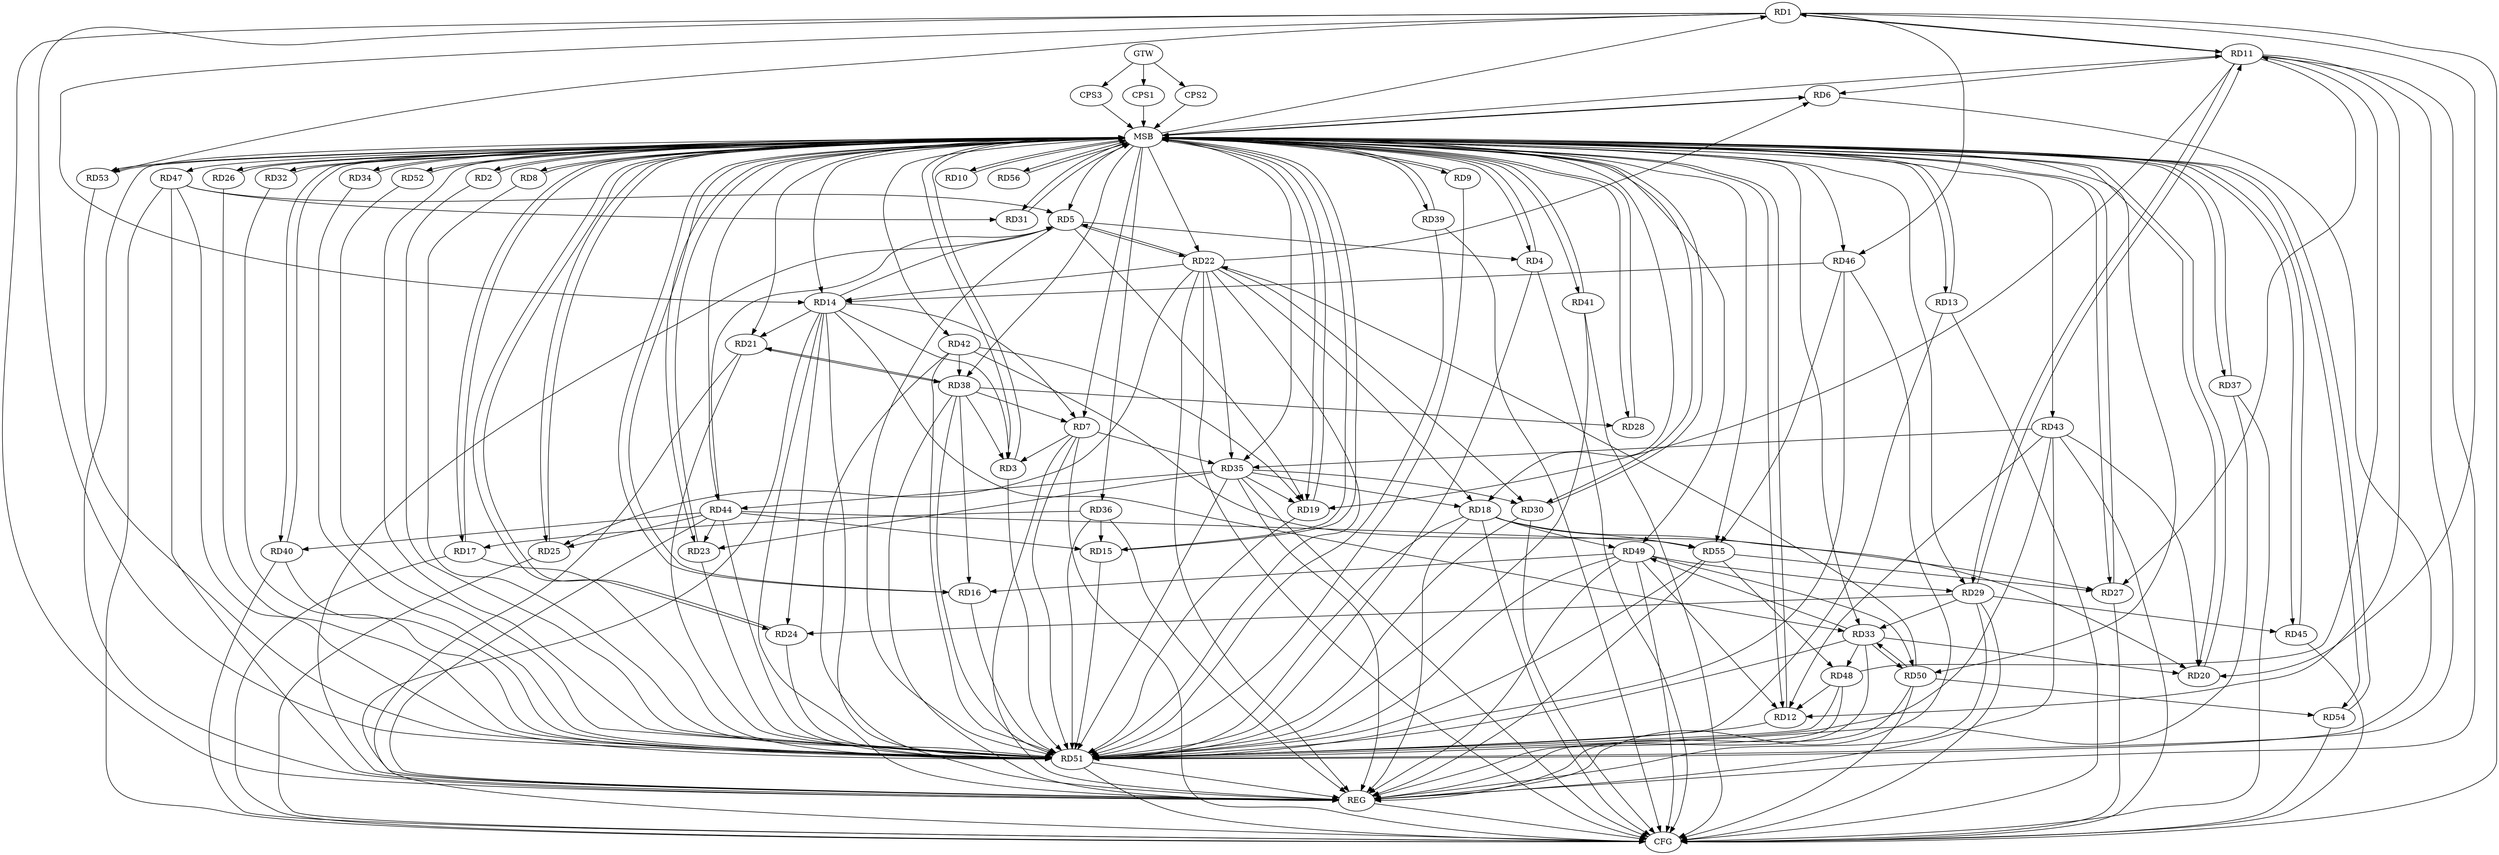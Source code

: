 strict digraph G {
  RD1 [ label="RD1" ];
  RD2 [ label="RD2" ];
  RD3 [ label="RD3" ];
  RD4 [ label="RD4" ];
  RD5 [ label="RD5" ];
  RD6 [ label="RD6" ];
  RD7 [ label="RD7" ];
  RD8 [ label="RD8" ];
  RD9 [ label="RD9" ];
  RD10 [ label="RD10" ];
  RD11 [ label="RD11" ];
  RD12 [ label="RD12" ];
  RD13 [ label="RD13" ];
  RD14 [ label="RD14" ];
  RD15 [ label="RD15" ];
  RD16 [ label="RD16" ];
  RD17 [ label="RD17" ];
  RD18 [ label="RD18" ];
  RD19 [ label="RD19" ];
  RD20 [ label="RD20" ];
  RD21 [ label="RD21" ];
  RD22 [ label="RD22" ];
  RD23 [ label="RD23" ];
  RD24 [ label="RD24" ];
  RD25 [ label="RD25" ];
  RD26 [ label="RD26" ];
  RD27 [ label="RD27" ];
  RD28 [ label="RD28" ];
  RD29 [ label="RD29" ];
  RD30 [ label="RD30" ];
  RD31 [ label="RD31" ];
  RD32 [ label="RD32" ];
  RD33 [ label="RD33" ];
  RD34 [ label="RD34" ];
  RD35 [ label="RD35" ];
  RD36 [ label="RD36" ];
  RD37 [ label="RD37" ];
  RD38 [ label="RD38" ];
  RD39 [ label="RD39" ];
  RD40 [ label="RD40" ];
  RD41 [ label="RD41" ];
  RD42 [ label="RD42" ];
  RD43 [ label="RD43" ];
  RD44 [ label="RD44" ];
  RD45 [ label="RD45" ];
  RD46 [ label="RD46" ];
  RD47 [ label="RD47" ];
  RD48 [ label="RD48" ];
  RD49 [ label="RD49" ];
  RD50 [ label="RD50" ];
  RD51 [ label="RD51" ];
  RD52 [ label="RD52" ];
  RD53 [ label="RD53" ];
  RD54 [ label="RD54" ];
  RD55 [ label="RD55" ];
  RD56 [ label="RD56" ];
  CPS1 [ label="CPS1" ];
  CPS2 [ label="CPS2" ];
  CPS3 [ label="CPS3" ];
  GTW [ label="GTW" ];
  REG [ label="REG" ];
  MSB [ label="MSB" ];
  CFG [ label="CFG" ];
  RD1 -> RD11;
  RD11 -> RD1;
  RD1 -> RD14;
  RD1 -> RD20;
  RD1 -> RD46;
  RD1 -> RD51;
  RD1 -> RD53;
  RD7 -> RD3;
  RD14 -> RD3;
  RD38 -> RD3;
  RD5 -> RD4;
  RD14 -> RD5;
  RD5 -> RD19;
  RD5 -> RD22;
  RD22 -> RD5;
  RD44 -> RD5;
  RD47 -> RD5;
  RD11 -> RD6;
  RD22 -> RD6;
  RD14 -> RD7;
  RD7 -> RD35;
  RD38 -> RD7;
  RD11 -> RD12;
  RD11 -> RD19;
  RD11 -> RD27;
  RD11 -> RD29;
  RD29 -> RD11;
  RD48 -> RD11;
  RD11 -> RD51;
  RD43 -> RD12;
  RD48 -> RD12;
  RD49 -> RD12;
  RD14 -> RD21;
  RD22 -> RD14;
  RD14 -> RD24;
  RD14 -> RD33;
  RD46 -> RD14;
  RD36 -> RD15;
  RD44 -> RD15;
  RD38 -> RD16;
  RD49 -> RD16;
  RD36 -> RD17;
  RD18 -> RD20;
  RD22 -> RD18;
  RD35 -> RD18;
  RD18 -> RD49;
  RD18 -> RD55;
  RD35 -> RD19;
  RD42 -> RD19;
  RD33 -> RD20;
  RD43 -> RD20;
  RD21 -> RD38;
  RD38 -> RD21;
  RD22 -> RD25;
  RD22 -> RD30;
  RD22 -> RD35;
  RD50 -> RD22;
  RD35 -> RD23;
  RD44 -> RD23;
  RD29 -> RD24;
  RD44 -> RD25;
  RD42 -> RD27;
  RD55 -> RD27;
  RD38 -> RD28;
  RD29 -> RD33;
  RD29 -> RD45;
  RD49 -> RD29;
  RD35 -> RD30;
  RD47 -> RD31;
  RD33 -> RD48;
  RD33 -> RD49;
  RD33 -> RD50;
  RD50 -> RD33;
  RD43 -> RD35;
  RD35 -> RD44;
  RD42 -> RD38;
  RD44 -> RD40;
  RD42 -> RD51;
  RD43 -> RD51;
  RD44 -> RD51;
  RD44 -> RD55;
  RD46 -> RD51;
  RD46 -> RD55;
  RD55 -> RD48;
  RD49 -> RD50;
  RD50 -> RD54;
  GTW -> CPS1;
  GTW -> CPS2;
  GTW -> CPS3;
  RD1 -> REG;
  RD5 -> REG;
  RD7 -> REG;
  RD11 -> REG;
  RD14 -> REG;
  RD18 -> REG;
  RD21 -> REG;
  RD22 -> REG;
  RD29 -> REG;
  RD33 -> REG;
  RD35 -> REG;
  RD36 -> REG;
  RD38 -> REG;
  RD42 -> REG;
  RD43 -> REG;
  RD44 -> REG;
  RD46 -> REG;
  RD47 -> REG;
  RD48 -> REG;
  RD49 -> REG;
  RD50 -> REG;
  RD51 -> REG;
  RD55 -> REG;
  RD2 -> MSB;
  MSB -> RD28;
  MSB -> RD40;
  MSB -> RD49;
  MSB -> REG;
  RD3 -> MSB;
  MSB -> RD8;
  MSB -> RD26;
  RD4 -> MSB;
  MSB -> RD3;
  MSB -> RD32;
  MSB -> RD33;
  RD6 -> MSB;
  MSB -> RD5;
  MSB -> RD7;
  MSB -> RD14;
  RD8 -> MSB;
  MSB -> RD1;
  MSB -> RD24;
  RD9 -> MSB;
  MSB -> RD20;
  MSB -> RD50;
  RD10 -> MSB;
  MSB -> RD4;
  MSB -> RD17;
  MSB -> RD18;
  MSB -> RD35;
  MSB -> RD42;
  MSB -> RD47;
  MSB -> RD56;
  RD12 -> MSB;
  MSB -> RD21;
  MSB -> RD22;
  MSB -> RD25;
  MSB -> RD36;
  MSB -> RD37;
  MSB -> RD39;
  MSB -> RD52;
  RD13 -> MSB;
  MSB -> RD46;
  RD15 -> MSB;
  MSB -> RD38;
  MSB -> RD53;
  RD16 -> MSB;
  MSB -> RD6;
  MSB -> RD19;
  MSB -> RD31;
  RD17 -> MSB;
  MSB -> RD12;
  MSB -> RD34;
  RD19 -> MSB;
  RD20 -> MSB;
  MSB -> RD2;
  MSB -> RD23;
  RD23 -> MSB;
  MSB -> RD10;
  MSB -> RD13;
  RD24 -> MSB;
  RD25 -> MSB;
  MSB -> RD11;
  MSB -> RD45;
  MSB -> RD55;
  RD26 -> MSB;
  MSB -> RD30;
  MSB -> RD41;
  RD27 -> MSB;
  MSB -> RD43;
  RD28 -> MSB;
  MSB -> RD9;
  MSB -> RD15;
  RD30 -> MSB;
  RD31 -> MSB;
  RD32 -> MSB;
  MSB -> RD51;
  RD34 -> MSB;
  MSB -> RD16;
  RD37 -> MSB;
  RD39 -> MSB;
  RD40 -> MSB;
  MSB -> RD27;
  MSB -> RD54;
  RD41 -> MSB;
  RD45 -> MSB;
  RD52 -> MSB;
  RD53 -> MSB;
  MSB -> RD29;
  MSB -> RD44;
  RD54 -> MSB;
  RD56 -> MSB;
  CPS1 -> MSB;
  CPS2 -> MSB;
  CPS3 -> MSB;
  RD50 -> CFG;
  RD41 -> CFG;
  RD47 -> CFG;
  RD4 -> CFG;
  RD40 -> CFG;
  RD37 -> CFG;
  RD39 -> CFG;
  RD29 -> CFG;
  RD35 -> CFG;
  RD7 -> CFG;
  RD54 -> CFG;
  RD25 -> CFG;
  RD43 -> CFG;
  RD17 -> CFG;
  RD22 -> CFG;
  RD13 -> CFG;
  RD14 -> CFG;
  RD30 -> CFG;
  RD49 -> CFG;
  RD51 -> CFG;
  RD45 -> CFG;
  RD18 -> CFG;
  RD1 -> CFG;
  RD27 -> CFG;
  REG -> CFG;
  RD3 -> RD51;
  RD55 -> RD51;
  RD52 -> RD51;
  RD23 -> RD51;
  RD7 -> RD51;
  RD34 -> RD51;
  RD12 -> RD51;
  RD22 -> RD51;
  RD19 -> RD51;
  RD18 -> RD51;
  RD24 -> RD51;
  RD13 -> RD51;
  RD8 -> RD51;
  RD5 -> RD51;
  RD48 -> RD51;
  RD21 -> RD51;
  RD4 -> RD51;
  RD14 -> RD51;
  RD49 -> RD51;
  RD15 -> RD51;
  RD47 -> RD51;
  RD6 -> RD51;
  RD37 -> RD51;
  RD30 -> RD51;
  RD35 -> RD51;
  RD40 -> RD51;
  RD36 -> RD51;
  RD38 -> RD51;
  RD39 -> RD51;
  RD26 -> RD51;
  RD2 -> RD51;
  RD17 -> RD51;
  RD33 -> RD51;
  RD9 -> RD51;
  RD16 -> RD51;
  RD41 -> RD51;
  RD32 -> RD51;
  RD53 -> RD51;
}
